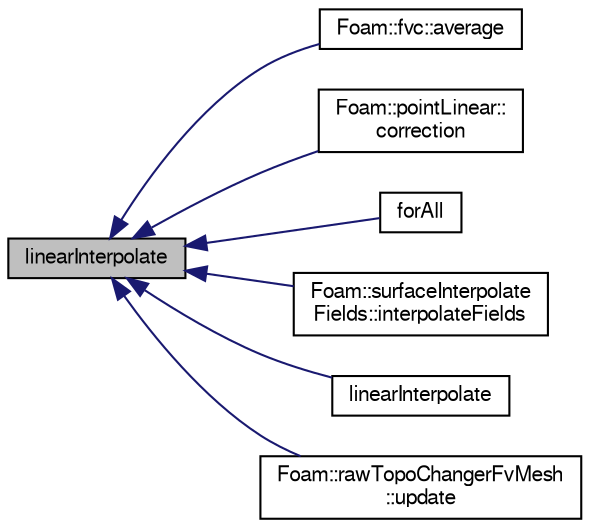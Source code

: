 digraph "linearInterpolate"
{
  bgcolor="transparent";
  edge [fontname="FreeSans",fontsize="10",labelfontname="FreeSans",labelfontsize="10"];
  node [fontname="FreeSans",fontsize="10",shape=record];
  rankdir="LR";
  Node1 [label="linearInterpolate",height=0.2,width=0.4,color="black", fillcolor="grey75", style="filled" fontcolor="black"];
  Node1 -> Node2 [dir="back",color="midnightblue",fontsize="10",style="solid",fontname="FreeSans"];
  Node2 [label="Foam::fvc::average",height=0.2,width=0.4,color="black",URL="$a10271.html#a74a8c43f55008ad5997fd8d2122fee2f",tooltip="Area-weighted average a surfaceField creating a volField. "];
  Node1 -> Node3 [dir="back",color="midnightblue",fontsize="10",style="solid",fontname="FreeSans"];
  Node3 [label="Foam::pointLinear::\lcorrection",height=0.2,width=0.4,color="black",URL="$a01830.html#a71944945191a35be21d9ab3b37c3170c",tooltip="Return the explicit correction to the face-interpolate. "];
  Node1 -> Node4 [dir="back",color="midnightblue",fontsize="10",style="solid",fontname="FreeSans"];
  Node4 [label="forAll",height=0.2,width=0.4,color="black",URL="$a03107.html#a9355a38e2751fb0aed092ab612f7a29f"];
  Node1 -> Node5 [dir="back",color="midnightblue",fontsize="10",style="solid",fontname="FreeSans"];
  Node5 [label="Foam::surfaceInterpolate\lFields::interpolateFields",height=0.2,width=0.4,color="black",URL="$a02413.html#a0e0d2f76c1271bda619f9b1f8b3cb8f7"];
  Node1 -> Node6 [dir="back",color="midnightblue",fontsize="10",style="solid",fontname="FreeSans"];
  Node6 [label="linearInterpolate",height=0.2,width=0.4,color="black",URL="$a10237.html#a70d72a00d5d64ec1c5483e7243332522"];
  Node1 -> Node7 [dir="back",color="midnightblue",fontsize="10",style="solid",fontname="FreeSans"];
  Node7 [label="Foam::rawTopoChangerFvMesh\l::update",height=0.2,width=0.4,color="black",URL="$a02015.html#aa2aac016e2bf7b5bd2b271786c2791aa",tooltip="Update the mesh for both mesh motion and topology change. "];
}
